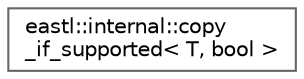 digraph "类继承关系图"
{
 // LATEX_PDF_SIZE
  bgcolor="transparent";
  edge [fontname=Helvetica,fontsize=10,labelfontname=Helvetica,labelfontsize=10];
  node [fontname=Helvetica,fontsize=10,shape=box,height=0.2,width=0.4];
  rankdir="LR";
  Node0 [id="Node000000",label="eastl::internal::copy\l_if_supported\< T, bool \>",height=0.2,width=0.4,color="grey40", fillcolor="white", style="filled",URL="$structeastl_1_1internal_1_1copy__if__supported.html",tooltip=" "];
}
